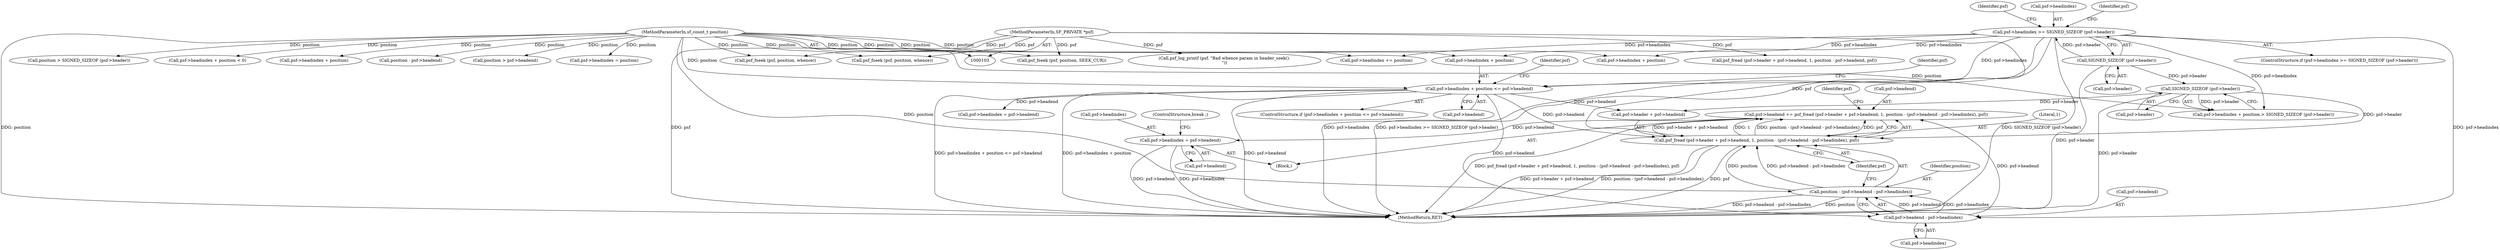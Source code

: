 digraph "1_libsndfile_708e996c87c5fae77b104ccfeb8f6db784c32074_14@API" {
"1000222" [label="(Call,psf->headend += psf_fread (psf->header + psf->headend, 1, position - (psf->headend - psf->headindex), psf))"];
"1000226" [label="(Call,psf_fread (psf->header + psf->headend, 1, position - (psf->headend - psf->headindex), psf))"];
"1000205" [label="(Call,SIGNED_SIZEOF (psf->header))"];
"1000171" [label="(Call,SIGNED_SIZEOF (psf->header))"];
"1000182" [label="(Call,psf->headindex + position <= psf->headend)"];
"1000167" [label="(Call,psf->headindex >= SIGNED_SIZEOF (psf->header))"];
"1000105" [label="(MethodParameterIn,sf_count_t position)"];
"1000235" [label="(Call,position - (psf->headend - psf->headindex))"];
"1000237" [label="(Call,psf->headend - psf->headindex)"];
"1000104" [label="(MethodParameterIn,SF_PRIVATE *psf)"];
"1000245" [label="(Call,psf->headindex = psf->headend)"];
"1000199" [label="(Call,psf->headindex + position > SIGNED_SIZEOF (psf->header))"];
"1000217" [label="(Call,psf_fseek (psf, position, SEEK_CUR))"];
"1000255" [label="(Call,psf_log_printf (psf, \"Bad whence param in header_seek().\n\"))"];
"1000183" [label="(Call,psf->headindex + position)"];
"1000246" [label="(Call,psf->headindex)"];
"1000200" [label="(Call,psf->headindex + position)"];
"1000113" [label="(Call,position > SIGNED_SIZEOF (psf->header))"];
"1000158" [label="(Call,psf->headindex + position < 0)"];
"1000202" [label="(Identifier,psf)"];
"1000245" [label="(Call,psf->headindex = psf->headend)"];
"1000235" [label="(Call,position - (psf->headend - psf->headindex))"];
"1000244" [label="(Identifier,psf)"];
"1000172" [label="(Call,psf->header)"];
"1000159" [label="(Call,psf->headindex + position)"];
"1000105" [label="(MethodParameterIn,sf_count_t position)"];
"1000120" [label="(Call,psf_fseek (psf, position, whence))"];
"1000167" [label="(Call,psf->headindex >= SIGNED_SIZEOF (psf->header))"];
"1000210" [label="(Call,psf->headindex = psf->headend)"];
"1000171" [label="(Call,SIGNED_SIZEOF (psf->header))"];
"1000104" [label="(MethodParameterIn,SF_PRIVATE *psf)"];
"1000247" [label="(Identifier,psf)"];
"1000206" [label="(Call,psf->header)"];
"1000144" [label="(Call,position - psf->headend)"];
"1000237" [label="(Call,psf->headend - psf->headindex)"];
"1000126" [label="(Call,position > psf->headend)"];
"1000226" [label="(Call,psf_fread (psf->header + psf->headend, 1, position - (psf->headend - psf->headindex), psf))"];
"1000260" [label="(MethodReturn,RET)"];
"1000185" [label="(Identifier,psf)"];
"1000241" [label="(Call,psf->headindex)"];
"1000176" [label="(Call,psf_fseek (psf, position, whence))"];
"1000110" [label="(Block,)"];
"1000150" [label="(Call,psf->headindex = position)"];
"1000252" [label="(ControlStructure,break ;)"];
"1000236" [label="(Identifier,position)"];
"1000181" [label="(ControlStructure,if (psf->headindex + position <= psf->headend))"];
"1000166" [label="(ControlStructure,if (psf->headindex >= SIGNED_SIZEOF (psf->header)))"];
"1000222" [label="(Call,psf->headend += psf_fread (psf->header + psf->headend, 1, position - (psf->headend - psf->headindex), psf))"];
"1000168" [label="(Call,psf->headindex)"];
"1000135" [label="(Call,psf_fread (psf->header + psf->headend, 1, position - psf->headend, psf))"];
"1000227" [label="(Call,psf->header + psf->headend)"];
"1000188" [label="(Call,psf->headend)"];
"1000192" [label="(Call,psf->headindex += position)"];
"1000223" [label="(Call,psf->headend)"];
"1000177" [label="(Identifier,psf)"];
"1000238" [label="(Call,psf->headend)"];
"1000205" [label="(Call,SIGNED_SIZEOF (psf->header))"];
"1000234" [label="(Literal,1)"];
"1000182" [label="(Call,psf->headindex + position <= psf->headend)"];
"1000249" [label="(Call,psf->headend)"];
"1000194" [label="(Identifier,psf)"];
"1000222" -> "1000110"  [label="AST: "];
"1000222" -> "1000226"  [label="CFG: "];
"1000223" -> "1000222"  [label="AST: "];
"1000226" -> "1000222"  [label="AST: "];
"1000247" -> "1000222"  [label="CFG: "];
"1000222" -> "1000260"  [label="DDG: psf_fread (psf->header + psf->headend, 1, position - (psf->headend - psf->headindex), psf)"];
"1000226" -> "1000222"  [label="DDG: psf->header + psf->headend"];
"1000226" -> "1000222"  [label="DDG: 1"];
"1000226" -> "1000222"  [label="DDG: position - (psf->headend - psf->headindex)"];
"1000226" -> "1000222"  [label="DDG: psf"];
"1000237" -> "1000222"  [label="DDG: psf->headend"];
"1000222" -> "1000245"  [label="DDG: psf->headend"];
"1000226" -> "1000244"  [label="CFG: "];
"1000227" -> "1000226"  [label="AST: "];
"1000234" -> "1000226"  [label="AST: "];
"1000235" -> "1000226"  [label="AST: "];
"1000244" -> "1000226"  [label="AST: "];
"1000226" -> "1000260"  [label="DDG: psf->header + psf->headend"];
"1000226" -> "1000260"  [label="DDG: position - (psf->headend - psf->headindex)"];
"1000226" -> "1000260"  [label="DDG: psf"];
"1000205" -> "1000226"  [label="DDG: psf->header"];
"1000182" -> "1000226"  [label="DDG: psf->headend"];
"1000235" -> "1000226"  [label="DDG: position"];
"1000235" -> "1000226"  [label="DDG: psf->headend - psf->headindex"];
"1000104" -> "1000226"  [label="DDG: psf"];
"1000205" -> "1000199"  [label="AST: "];
"1000205" -> "1000206"  [label="CFG: "];
"1000206" -> "1000205"  [label="AST: "];
"1000199" -> "1000205"  [label="CFG: "];
"1000205" -> "1000260"  [label="DDG: psf->header"];
"1000205" -> "1000199"  [label="DDG: psf->header"];
"1000171" -> "1000205"  [label="DDG: psf->header"];
"1000205" -> "1000227"  [label="DDG: psf->header"];
"1000171" -> "1000167"  [label="AST: "];
"1000171" -> "1000172"  [label="CFG: "];
"1000172" -> "1000171"  [label="AST: "];
"1000167" -> "1000171"  [label="CFG: "];
"1000171" -> "1000260"  [label="DDG: psf->header"];
"1000171" -> "1000167"  [label="DDG: psf->header"];
"1000182" -> "1000181"  [label="AST: "];
"1000182" -> "1000188"  [label="CFG: "];
"1000183" -> "1000182"  [label="AST: "];
"1000188" -> "1000182"  [label="AST: "];
"1000194" -> "1000182"  [label="CFG: "];
"1000202" -> "1000182"  [label="CFG: "];
"1000182" -> "1000260"  [label="DDG: psf->headindex + position <= psf->headend"];
"1000182" -> "1000260"  [label="DDG: psf->headend"];
"1000182" -> "1000260"  [label="DDG: psf->headindex + position"];
"1000167" -> "1000182"  [label="DDG: psf->headindex"];
"1000105" -> "1000182"  [label="DDG: position"];
"1000182" -> "1000210"  [label="DDG: psf->headend"];
"1000182" -> "1000227"  [label="DDG: psf->headend"];
"1000182" -> "1000237"  [label="DDG: psf->headend"];
"1000167" -> "1000166"  [label="AST: "];
"1000168" -> "1000167"  [label="AST: "];
"1000177" -> "1000167"  [label="CFG: "];
"1000185" -> "1000167"  [label="CFG: "];
"1000167" -> "1000260"  [label="DDG: psf->headindex"];
"1000167" -> "1000260"  [label="DDG: psf->headindex >= SIGNED_SIZEOF (psf->header)"];
"1000167" -> "1000260"  [label="DDG: SIGNED_SIZEOF (psf->header)"];
"1000167" -> "1000183"  [label="DDG: psf->headindex"];
"1000167" -> "1000192"  [label="DDG: psf->headindex"];
"1000167" -> "1000199"  [label="DDG: psf->headindex"];
"1000167" -> "1000200"  [label="DDG: psf->headindex"];
"1000167" -> "1000237"  [label="DDG: psf->headindex"];
"1000105" -> "1000103"  [label="AST: "];
"1000105" -> "1000260"  [label="DDG: position"];
"1000105" -> "1000113"  [label="DDG: position"];
"1000105" -> "1000120"  [label="DDG: position"];
"1000105" -> "1000126"  [label="DDG: position"];
"1000105" -> "1000144"  [label="DDG: position"];
"1000105" -> "1000150"  [label="DDG: position"];
"1000105" -> "1000158"  [label="DDG: position"];
"1000105" -> "1000159"  [label="DDG: position"];
"1000105" -> "1000176"  [label="DDG: position"];
"1000105" -> "1000183"  [label="DDG: position"];
"1000105" -> "1000192"  [label="DDG: position"];
"1000105" -> "1000199"  [label="DDG: position"];
"1000105" -> "1000200"  [label="DDG: position"];
"1000105" -> "1000217"  [label="DDG: position"];
"1000105" -> "1000235"  [label="DDG: position"];
"1000235" -> "1000237"  [label="CFG: "];
"1000236" -> "1000235"  [label="AST: "];
"1000237" -> "1000235"  [label="AST: "];
"1000244" -> "1000235"  [label="CFG: "];
"1000235" -> "1000260"  [label="DDG: psf->headend - psf->headindex"];
"1000235" -> "1000260"  [label="DDG: position"];
"1000237" -> "1000235"  [label="DDG: psf->headend"];
"1000237" -> "1000235"  [label="DDG: psf->headindex"];
"1000237" -> "1000241"  [label="CFG: "];
"1000238" -> "1000237"  [label="AST: "];
"1000241" -> "1000237"  [label="AST: "];
"1000104" -> "1000103"  [label="AST: "];
"1000104" -> "1000260"  [label="DDG: psf"];
"1000104" -> "1000120"  [label="DDG: psf"];
"1000104" -> "1000135"  [label="DDG: psf"];
"1000104" -> "1000176"  [label="DDG: psf"];
"1000104" -> "1000217"  [label="DDG: psf"];
"1000104" -> "1000255"  [label="DDG: psf"];
"1000245" -> "1000110"  [label="AST: "];
"1000245" -> "1000249"  [label="CFG: "];
"1000246" -> "1000245"  [label="AST: "];
"1000249" -> "1000245"  [label="AST: "];
"1000252" -> "1000245"  [label="CFG: "];
"1000245" -> "1000260"  [label="DDG: psf->headindex"];
"1000245" -> "1000260"  [label="DDG: psf->headend"];
}

